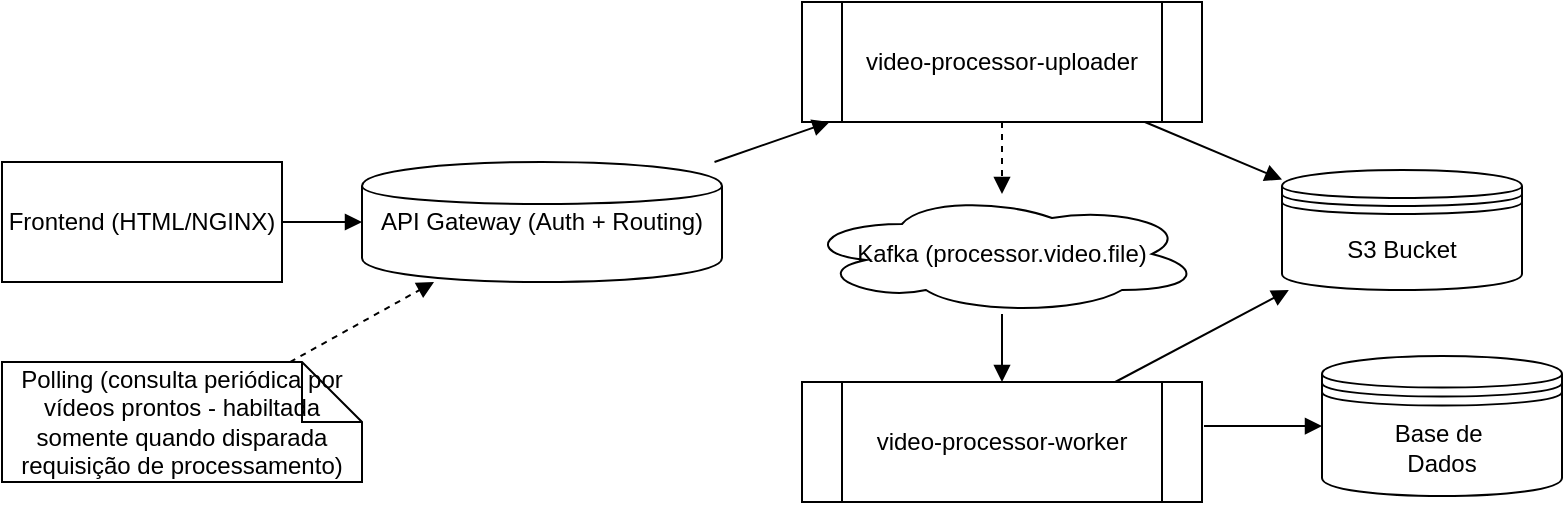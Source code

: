 <mxfile version="27.0.9">
  <diagram name="Arquitetura" id="some-id">
    <mxGraphModel dx="1234" dy="790" grid="1" gridSize="10" guides="1" tooltips="1" connect="1" arrows="1" fold="1" page="1" pageScale="1" pageWidth="827" pageHeight="1169" math="0" shadow="0">
      <root>
        <mxCell id="0" />
        <mxCell id="1" parent="0" />
        <mxCell id="frontend" value="Frontend (HTML/NGINX)" style="shape=html;whiteSpace=wrap;html=1;" parent="1" vertex="1">
          <mxGeometry x="20" y="120" width="140" height="60" as="geometry" />
        </mxCell>
        <mxCell id="gateway" value="API Gateway (Auth + Routing)" style="shape=cylinder;whiteSpace=wrap;html=1;" parent="1" vertex="1">
          <mxGeometry x="200" y="120" width="180" height="60" as="geometry" />
        </mxCell>
        <mxCell id="arrow1" style="endArrow=block;html=1;" parent="1" source="frontend" target="gateway" edge="1">
          <mxGeometry relative="1" as="geometry" />
        </mxCell>
        <mxCell id="uploader" value="video-processor-uploader" style="shape=process;whiteSpace=wrap;html=1;" parent="1" vertex="1">
          <mxGeometry x="420" y="40" width="200" height="60" as="geometry" />
        </mxCell>
        <mxCell id="worker" value="video-processor-worker" style="shape=process;whiteSpace=wrap;html=1;" parent="1" vertex="1">
          <mxGeometry x="420" y="230" width="200" height="60" as="geometry" />
        </mxCell>
        <mxCell id="s3" value="S3 Bucket" style="shape=datastore;whiteSpace=wrap;html=1;" parent="1" vertex="1">
          <mxGeometry x="660" y="124" width="120" height="60" as="geometry" />
        </mxCell>
        <mxCell id="kafka" value="Kafka (processor.video.file)" style="shape=cloud;whiteSpace=wrap;html=1;" parent="1" vertex="1">
          <mxGeometry x="420" y="136" width="200" height="60" as="geometry" />
        </mxCell>
        <mxCell id="arrow2" style="endArrow=block;html=1;" parent="1" source="gateway" target="uploader" edge="1">
          <mxGeometry relative="1" as="geometry" />
        </mxCell>
        <mxCell id="arrow3" style="endArrow=block;html=1;" parent="1" source="uploader" target="s3" edge="1">
          <mxGeometry relative="1" as="geometry" />
        </mxCell>
        <mxCell id="arrow4" style="endArrow=block;dashed=1;html=1;" parent="1" source="uploader" target="kafka" edge="1">
          <mxGeometry relative="1" as="geometry" />
        </mxCell>
        <mxCell id="arrow5" style="endArrow=block;html=1;" parent="1" source="kafka" target="worker" edge="1">
          <mxGeometry relative="1" as="geometry" />
        </mxCell>
        <mxCell id="arrow6" style="endArrow=block;html=1;" parent="1" source="worker" target="s3" edge="1">
          <mxGeometry relative="1" as="geometry" />
        </mxCell>
        <mxCell id="2" value="Polling (consulta periódica por vídeos prontos - habiltada somente quando disparada requisição de processamento)" style="shape=note;whiteSpace=wrap;html=1;" parent="1" vertex="1">
          <mxGeometry x="20" y="220" width="180" height="60" as="geometry" />
        </mxCell>
        <mxCell id="3" style="endArrow=block;dashed=1;html=1;" parent="1" source="2" target="gateway" edge="1">
          <mxGeometry relative="1" as="geometry" />
        </mxCell>
        <mxCell id="k-Dryp57T_0RaOyvKjQZ-3" value="Base de&amp;nbsp;&lt;br&gt;Dados" style="shape=datastore;whiteSpace=wrap;html=1;" vertex="1" parent="1">
          <mxGeometry x="680" y="217" width="120" height="70" as="geometry" />
        </mxCell>
        <mxCell id="k-Dryp57T_0RaOyvKjQZ-4" style="endArrow=block;html=1;exitX=1.005;exitY=0.367;exitDx=0;exitDy=0;exitPerimeter=0;entryX=0;entryY=0.5;entryDx=0;entryDy=0;" edge="1" parent="1" source="worker" target="k-Dryp57T_0RaOyvKjQZ-3">
          <mxGeometry relative="1" as="geometry">
            <mxPoint x="630" y="246" as="sourcePoint" />
            <mxPoint x="716" y="200" as="targetPoint" />
          </mxGeometry>
        </mxCell>
      </root>
    </mxGraphModel>
  </diagram>
</mxfile>
